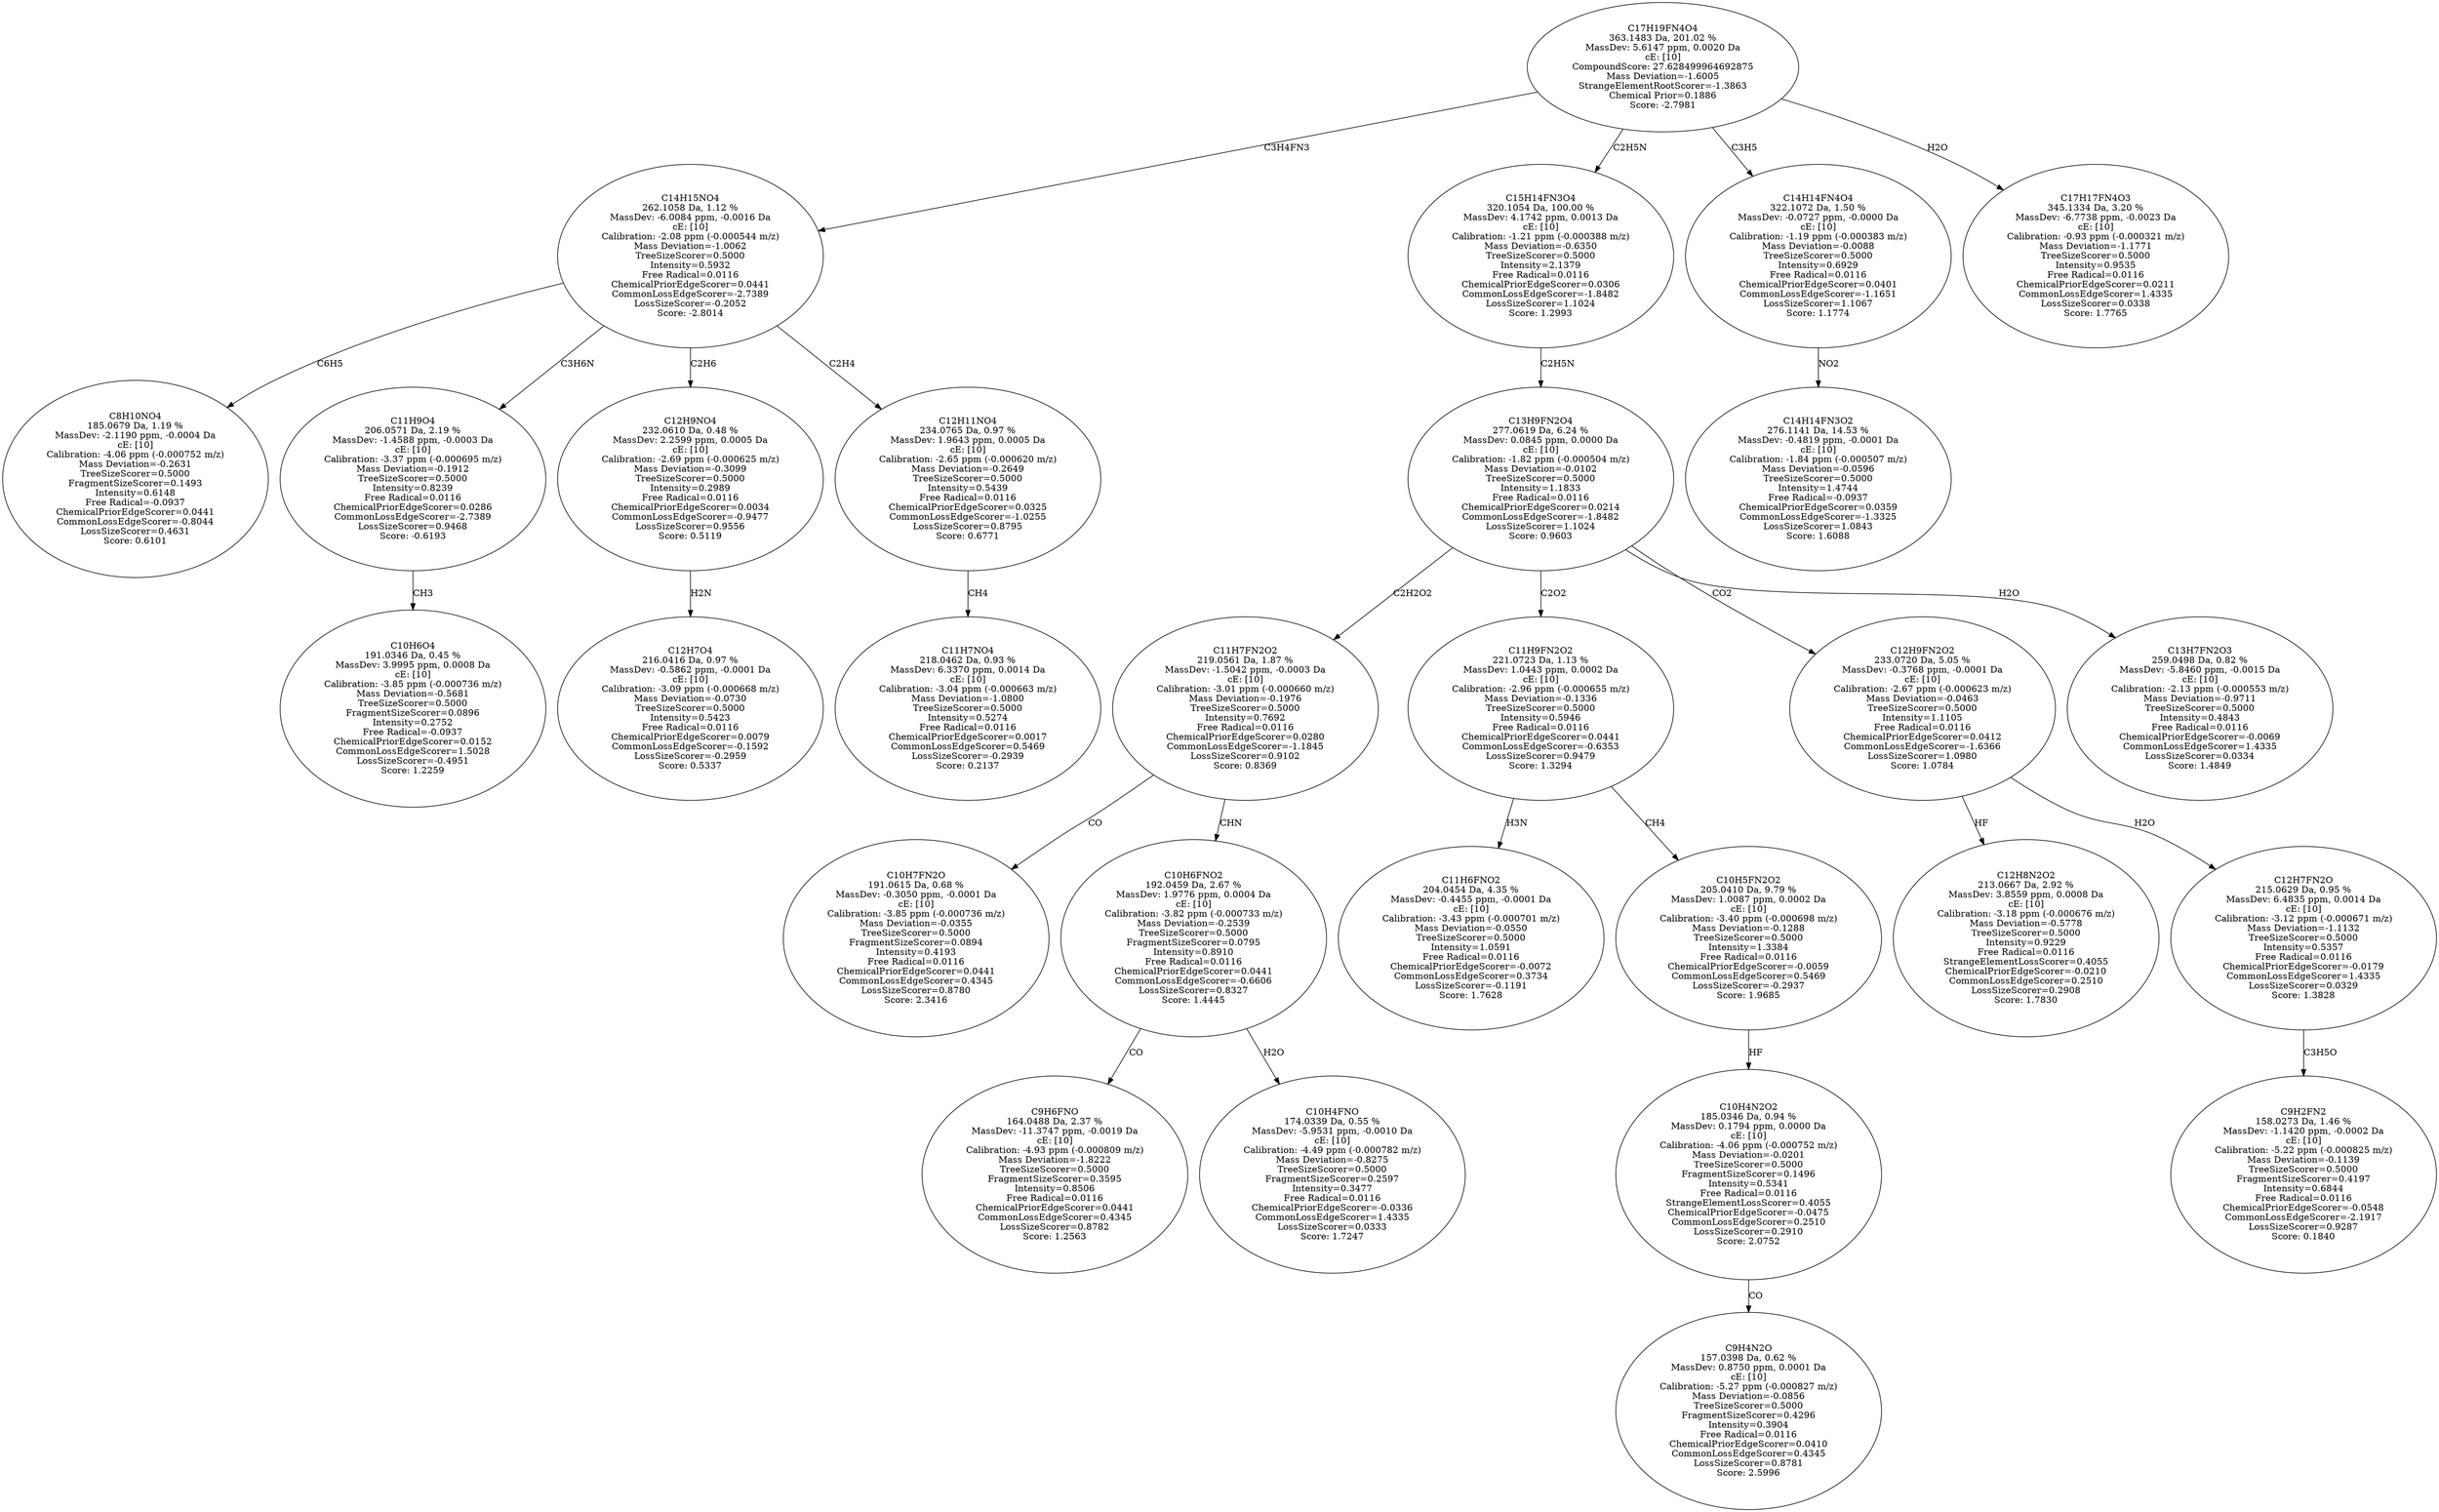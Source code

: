 strict digraph {
v1 [label="C8H10NO4\n185.0679 Da, 1.19 %\nMassDev: -2.1190 ppm, -0.0004 Da\ncE: [10]\nCalibration: -4.06 ppm (-0.000752 m/z)\nMass Deviation=-0.2631\nTreeSizeScorer=0.5000\nFragmentSizeScorer=0.1493\nIntensity=0.6148\nFree Radical=-0.0937\nChemicalPriorEdgeScorer=0.0441\nCommonLossEdgeScorer=-0.8044\nLossSizeScorer=0.4631\nScore: 0.6101"];
v2 [label="C10H6O4\n191.0346 Da, 0.45 %\nMassDev: 3.9995 ppm, 0.0008 Da\ncE: [10]\nCalibration: -3.85 ppm (-0.000736 m/z)\nMass Deviation=-0.5681\nTreeSizeScorer=0.5000\nFragmentSizeScorer=0.0896\nIntensity=0.2752\nFree Radical=-0.0937\nChemicalPriorEdgeScorer=0.0152\nCommonLossEdgeScorer=1.5028\nLossSizeScorer=-0.4951\nScore: 1.2259"];
v3 [label="C11H9O4\n206.0571 Da, 2.19 %\nMassDev: -1.4588 ppm, -0.0003 Da\ncE: [10]\nCalibration: -3.37 ppm (-0.000695 m/z)\nMass Deviation=-0.1912\nTreeSizeScorer=0.5000\nIntensity=0.8239\nFree Radical=0.0116\nChemicalPriorEdgeScorer=0.0286\nCommonLossEdgeScorer=-2.7389\nLossSizeScorer=0.9468\nScore: -0.6193"];
v4 [label="C12H7O4\n216.0416 Da, 0.97 %\nMassDev: -0.5862 ppm, -0.0001 Da\ncE: [10]\nCalibration: -3.09 ppm (-0.000668 m/z)\nMass Deviation=-0.0730\nTreeSizeScorer=0.5000\nIntensity=0.5423\nFree Radical=0.0116\nChemicalPriorEdgeScorer=0.0079\nCommonLossEdgeScorer=-0.1592\nLossSizeScorer=-0.2959\nScore: 0.5337"];
v5 [label="C12H9NO4\n232.0610 Da, 0.48 %\nMassDev: 2.2599 ppm, 0.0005 Da\ncE: [10]\nCalibration: -2.69 ppm (-0.000625 m/z)\nMass Deviation=-0.3099\nTreeSizeScorer=0.5000\nIntensity=0.2989\nFree Radical=0.0116\nChemicalPriorEdgeScorer=0.0034\nCommonLossEdgeScorer=-0.9477\nLossSizeScorer=0.9556\nScore: 0.5119"];
v6 [label="C11H7NO4\n218.0462 Da, 0.93 %\nMassDev: 6.3370 ppm, 0.0014 Da\ncE: [10]\nCalibration: -3.04 ppm (-0.000663 m/z)\nMass Deviation=-1.0800\nTreeSizeScorer=0.5000\nIntensity=0.5274\nFree Radical=0.0116\nChemicalPriorEdgeScorer=0.0017\nCommonLossEdgeScorer=0.5469\nLossSizeScorer=-0.2939\nScore: 0.2137"];
v7 [label="C12H11NO4\n234.0765 Da, 0.97 %\nMassDev: 1.9643 ppm, 0.0005 Da\ncE: [10]\nCalibration: -2.65 ppm (-0.000620 m/z)\nMass Deviation=-0.2649\nTreeSizeScorer=0.5000\nIntensity=0.5439\nFree Radical=0.0116\nChemicalPriorEdgeScorer=0.0325\nCommonLossEdgeScorer=-1.0255\nLossSizeScorer=0.8795\nScore: 0.6771"];
v8 [label="C14H15NO4\n262.1058 Da, 1.12 %\nMassDev: -6.0084 ppm, -0.0016 Da\ncE: [10]\nCalibration: -2.08 ppm (-0.000544 m/z)\nMass Deviation=-1.0062\nTreeSizeScorer=0.5000\nIntensity=0.5932\nFree Radical=0.0116\nChemicalPriorEdgeScorer=0.0441\nCommonLossEdgeScorer=-2.7389\nLossSizeScorer=-0.2052\nScore: -2.8014"];
v9 [label="C10H7FN2O\n191.0615 Da, 0.68 %\nMassDev: -0.3050 ppm, -0.0001 Da\ncE: [10]\nCalibration: -3.85 ppm (-0.000736 m/z)\nMass Deviation=-0.0355\nTreeSizeScorer=0.5000\nFragmentSizeScorer=0.0894\nIntensity=0.4193\nFree Radical=0.0116\nChemicalPriorEdgeScorer=0.0441\nCommonLossEdgeScorer=0.4345\nLossSizeScorer=0.8780\nScore: 2.3416"];
v10 [label="C9H6FNO\n164.0488 Da, 2.37 %\nMassDev: -11.3747 ppm, -0.0019 Da\ncE: [10]\nCalibration: -4.93 ppm (-0.000809 m/z)\nMass Deviation=-1.8222\nTreeSizeScorer=0.5000\nFragmentSizeScorer=0.3595\nIntensity=0.8506\nFree Radical=0.0116\nChemicalPriorEdgeScorer=0.0441\nCommonLossEdgeScorer=0.4345\nLossSizeScorer=0.8782\nScore: 1.2563"];
v11 [label="C10H4FNO\n174.0339 Da, 0.55 %\nMassDev: -5.9531 ppm, -0.0010 Da\ncE: [10]\nCalibration: -4.49 ppm (-0.000782 m/z)\nMass Deviation=-0.8275\nTreeSizeScorer=0.5000\nFragmentSizeScorer=0.2597\nIntensity=0.3477\nFree Radical=0.0116\nChemicalPriorEdgeScorer=-0.0336\nCommonLossEdgeScorer=1.4335\nLossSizeScorer=0.0333\nScore: 1.7247"];
v12 [label="C10H6FNO2\n192.0459 Da, 2.67 %\nMassDev: 1.9776 ppm, 0.0004 Da\ncE: [10]\nCalibration: -3.82 ppm (-0.000733 m/z)\nMass Deviation=-0.2539\nTreeSizeScorer=0.5000\nFragmentSizeScorer=0.0795\nIntensity=0.8910\nFree Radical=0.0116\nChemicalPriorEdgeScorer=0.0441\nCommonLossEdgeScorer=-0.6606\nLossSizeScorer=0.8327\nScore: 1.4445"];
v13 [label="C11H7FN2O2\n219.0561 Da, 1.87 %\nMassDev: -1.5042 ppm, -0.0003 Da\ncE: [10]\nCalibration: -3.01 ppm (-0.000660 m/z)\nMass Deviation=-0.1976\nTreeSizeScorer=0.5000\nIntensity=0.7692\nFree Radical=0.0116\nChemicalPriorEdgeScorer=0.0280\nCommonLossEdgeScorer=-1.1845\nLossSizeScorer=0.9102\nScore: 0.8369"];
v14 [label="C11H6FNO2\n204.0454 Da, 4.35 %\nMassDev: -0.4455 ppm, -0.0001 Da\ncE: [10]\nCalibration: -3.43 ppm (-0.000701 m/z)\nMass Deviation=-0.0550\nTreeSizeScorer=0.5000\nIntensity=1.0591\nFree Radical=0.0116\nChemicalPriorEdgeScorer=-0.0072\nCommonLossEdgeScorer=0.3734\nLossSizeScorer=-0.1191\nScore: 1.7628"];
v15 [label="C9H4N2O\n157.0398 Da, 0.62 %\nMassDev: 0.8750 ppm, 0.0001 Da\ncE: [10]\nCalibration: -5.27 ppm (-0.000827 m/z)\nMass Deviation=-0.0856\nTreeSizeScorer=0.5000\nFragmentSizeScorer=0.4296\nIntensity=0.3904\nFree Radical=0.0116\nChemicalPriorEdgeScorer=0.0410\nCommonLossEdgeScorer=0.4345\nLossSizeScorer=0.8781\nScore: 2.5996"];
v16 [label="C10H4N2O2\n185.0346 Da, 0.94 %\nMassDev: 0.1794 ppm, 0.0000 Da\ncE: [10]\nCalibration: -4.06 ppm (-0.000752 m/z)\nMass Deviation=-0.0201\nTreeSizeScorer=0.5000\nFragmentSizeScorer=0.1496\nIntensity=0.5341\nFree Radical=0.0116\nStrangeElementLossScorer=0.4055\nChemicalPriorEdgeScorer=-0.0475\nCommonLossEdgeScorer=0.2510\nLossSizeScorer=0.2910\nScore: 2.0752"];
v17 [label="C10H5FN2O2\n205.0410 Da, 9.79 %\nMassDev: 1.0087 ppm, 0.0002 Da\ncE: [10]\nCalibration: -3.40 ppm (-0.000698 m/z)\nMass Deviation=-0.1288\nTreeSizeScorer=0.5000\nIntensity=1.3384\nFree Radical=0.0116\nChemicalPriorEdgeScorer=-0.0059\nCommonLossEdgeScorer=0.5469\nLossSizeScorer=-0.2937\nScore: 1.9685"];
v18 [label="C11H9FN2O2\n221.0723 Da, 1.13 %\nMassDev: 1.0443 ppm, 0.0002 Da\ncE: [10]\nCalibration: -2.96 ppm (-0.000655 m/z)\nMass Deviation=-0.1336\nTreeSizeScorer=0.5000\nIntensity=0.5946\nFree Radical=0.0116\nChemicalPriorEdgeScorer=0.0441\nCommonLossEdgeScorer=-0.6353\nLossSizeScorer=0.9479\nScore: 1.3294"];
v19 [label="C12H8N2O2\n213.0667 Da, 2.92 %\nMassDev: 3.8559 ppm, 0.0008 Da\ncE: [10]\nCalibration: -3.18 ppm (-0.000676 m/z)\nMass Deviation=-0.5778\nTreeSizeScorer=0.5000\nIntensity=0.9229\nFree Radical=0.0116\nStrangeElementLossScorer=0.4055\nChemicalPriorEdgeScorer=-0.0210\nCommonLossEdgeScorer=0.2510\nLossSizeScorer=0.2908\nScore: 1.7830"];
v20 [label="C9H2FN2\n158.0273 Da, 1.46 %\nMassDev: -1.1420 ppm, -0.0002 Da\ncE: [10]\nCalibration: -5.22 ppm (-0.000825 m/z)\nMass Deviation=-0.1139\nTreeSizeScorer=0.5000\nFragmentSizeScorer=0.4197\nIntensity=0.6844\nFree Radical=0.0116\nChemicalPriorEdgeScorer=-0.0548\nCommonLossEdgeScorer=-2.1917\nLossSizeScorer=0.9287\nScore: 0.1840"];
v21 [label="C12H7FN2O\n215.0629 Da, 0.95 %\nMassDev: 6.4835 ppm, 0.0014 Da\ncE: [10]\nCalibration: -3.12 ppm (-0.000671 m/z)\nMass Deviation=-1.1132\nTreeSizeScorer=0.5000\nIntensity=0.5357\nFree Radical=0.0116\nChemicalPriorEdgeScorer=-0.0179\nCommonLossEdgeScorer=1.4335\nLossSizeScorer=0.0329\nScore: 1.3828"];
v22 [label="C12H9FN2O2\n233.0720 Da, 5.05 %\nMassDev: -0.3768 ppm, -0.0001 Da\ncE: [10]\nCalibration: -2.67 ppm (-0.000623 m/z)\nMass Deviation=-0.0463\nTreeSizeScorer=0.5000\nIntensity=1.1105\nFree Radical=0.0116\nChemicalPriorEdgeScorer=0.0412\nCommonLossEdgeScorer=-1.6366\nLossSizeScorer=1.0980\nScore: 1.0784"];
v23 [label="C13H7FN2O3\n259.0498 Da, 0.82 %\nMassDev: -5.8460 ppm, -0.0015 Da\ncE: [10]\nCalibration: -2.13 ppm (-0.000553 m/z)\nMass Deviation=-0.9711\nTreeSizeScorer=0.5000\nIntensity=0.4843\nFree Radical=0.0116\nChemicalPriorEdgeScorer=-0.0069\nCommonLossEdgeScorer=1.4335\nLossSizeScorer=0.0334\nScore: 1.4849"];
v24 [label="C13H9FN2O4\n277.0619 Da, 6.24 %\nMassDev: 0.0845 ppm, 0.0000 Da\ncE: [10]\nCalibration: -1.82 ppm (-0.000504 m/z)\nMass Deviation=-0.0102\nTreeSizeScorer=0.5000\nIntensity=1.1833\nFree Radical=0.0116\nChemicalPriorEdgeScorer=0.0214\nCommonLossEdgeScorer=-1.8482\nLossSizeScorer=1.1024\nScore: 0.9603"];
v25 [label="C15H14FN3O4\n320.1054 Da, 100.00 %\nMassDev: 4.1742 ppm, 0.0013 Da\ncE: [10]\nCalibration: -1.21 ppm (-0.000388 m/z)\nMass Deviation=-0.6350\nTreeSizeScorer=0.5000\nIntensity=2.1379\nFree Radical=0.0116\nChemicalPriorEdgeScorer=0.0306\nCommonLossEdgeScorer=-1.8482\nLossSizeScorer=1.1024\nScore: 1.2993"];
v26 [label="C14H14FN3O2\n276.1141 Da, 14.53 %\nMassDev: -0.4819 ppm, -0.0001 Da\ncE: [10]\nCalibration: -1.84 ppm (-0.000507 m/z)\nMass Deviation=-0.0596\nTreeSizeScorer=0.5000\nIntensity=1.4744\nFree Radical=-0.0937\nChemicalPriorEdgeScorer=0.0359\nCommonLossEdgeScorer=-1.3325\nLossSizeScorer=1.0843\nScore: 1.6088"];
v27 [label="C14H14FN4O4\n322.1072 Da, 1.50 %\nMassDev: -0.0727 ppm, -0.0000 Da\ncE: [10]\nCalibration: -1.19 ppm (-0.000383 m/z)\nMass Deviation=-0.0088\nTreeSizeScorer=0.5000\nIntensity=0.6929\nFree Radical=0.0116\nChemicalPriorEdgeScorer=0.0401\nCommonLossEdgeScorer=-1.1651\nLossSizeScorer=1.1067\nScore: 1.1774"];
v28 [label="C17H17FN4O3\n345.1334 Da, 3.20 %\nMassDev: -6.7738 ppm, -0.0023 Da\ncE: [10]\nCalibration: -0.93 ppm (-0.000321 m/z)\nMass Deviation=-1.1771\nTreeSizeScorer=0.5000\nIntensity=0.9535\nFree Radical=0.0116\nChemicalPriorEdgeScorer=0.0211\nCommonLossEdgeScorer=1.4335\nLossSizeScorer=0.0338\nScore: 1.7765"];
v29 [label="C17H19FN4O4\n363.1483 Da, 201.02 %\nMassDev: 5.6147 ppm, 0.0020 Da\ncE: [10]\nCompoundScore: 27.628499964692875\nMass Deviation=-1.6005\nStrangeElementRootScorer=-1.3863\nChemical Prior=0.1886\nScore: -2.7981"];
v8 -> v1 [label="C6H5"];
v3 -> v2 [label="CH3"];
v8 -> v3 [label="C3H6N"];
v5 -> v4 [label="H2N"];
v8 -> v5 [label="C2H6"];
v7 -> v6 [label="CH4"];
v8 -> v7 [label="C2H4"];
v29 -> v8 [label="C3H4FN3"];
v13 -> v9 [label="CO"];
v12 -> v10 [label="CO"];
v12 -> v11 [label="H2O"];
v13 -> v12 [label="CHN"];
v24 -> v13 [label="C2H2O2"];
v18 -> v14 [label="H3N"];
v16 -> v15 [label="CO"];
v17 -> v16 [label="HF"];
v18 -> v17 [label="CH4"];
v24 -> v18 [label="C2O2"];
v22 -> v19 [label="HF"];
v21 -> v20 [label="C3H5O"];
v22 -> v21 [label="H2O"];
v24 -> v22 [label="CO2"];
v24 -> v23 [label="H2O"];
v25 -> v24 [label="C2H5N"];
v29 -> v25 [label="C2H5N"];
v27 -> v26 [label="NO2"];
v29 -> v27 [label="C3H5"];
v29 -> v28 [label="H2O"];
}